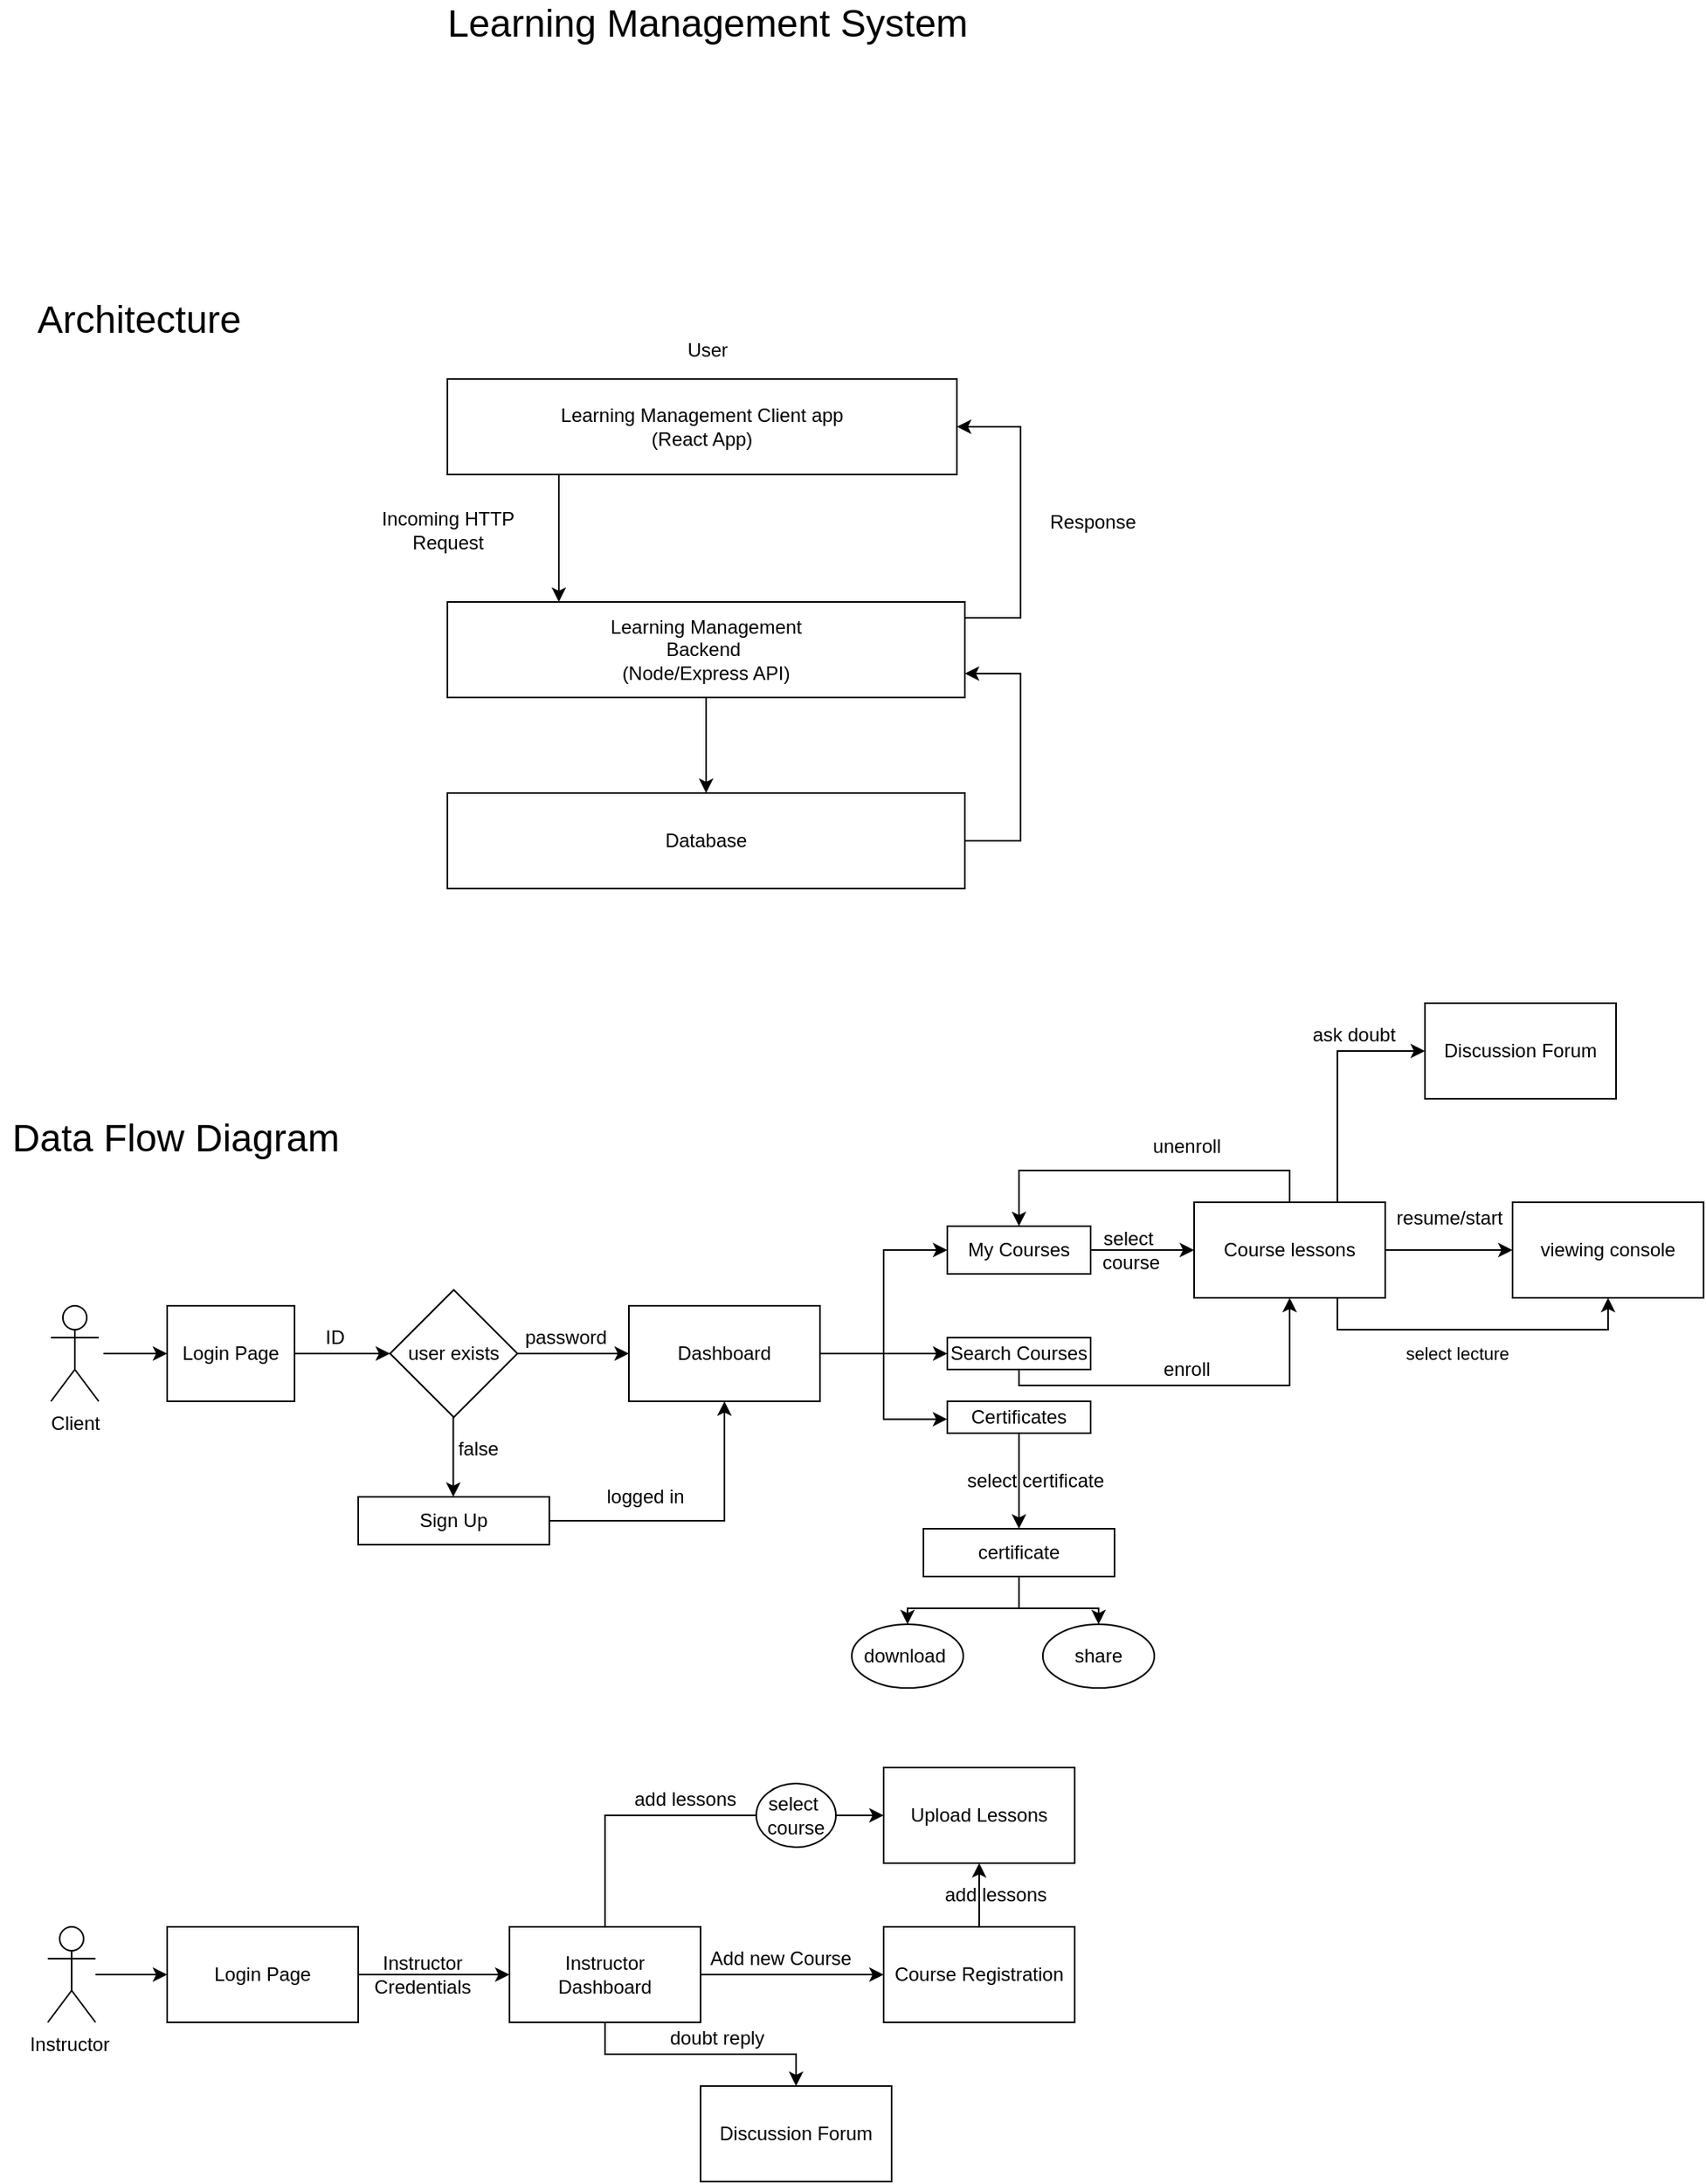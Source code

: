 <mxfile version="16.4.3" type="device"><diagram id="V7QzvGAmk11ytGRVW4oJ" name="Page-1"><mxGraphModel dx="2030" dy="1817" grid="0" gridSize="10" guides="1" tooltips="1" connect="1" arrows="1" fold="1" page="1" pageScale="1" pageWidth="827" pageHeight="1169" math="0" shadow="0"><root><mxCell id="0"/><mxCell id="1" parent="0"/><mxCell id="MlOVM2AsqrFM7jEUtzaR-10" value="Client" style="shape=umlActor;verticalLabelPosition=bottom;verticalAlign=top;html=1;outlineConnect=0;" parent="1" vertex="1"><mxGeometry x="-413" y="-95" width="30" height="60" as="geometry"/></mxCell><mxCell id="MlOVM2AsqrFM7jEUtzaR-13" value="" style="endArrow=classic;html=1;rounded=0;entryX=0;entryY=0.5;entryDx=0;entryDy=0;" parent="1" edge="1"><mxGeometry width="50" height="50" relative="1" as="geometry"><mxPoint x="-380" y="-65" as="sourcePoint"/><mxPoint x="-340" y="-65" as="targetPoint"/></mxGeometry></mxCell><mxCell id="MlOVM2AsqrFM7jEUtzaR-24" value="" style="edgeStyle=orthogonalEdgeStyle;rounded=0;orthogonalLoop=1;jettySize=auto;html=1;" parent="1" source="MlOVM2AsqrFM7jEUtzaR-15" target="MlOVM2AsqrFM7jEUtzaR-23" edge="1"><mxGeometry relative="1" as="geometry"/></mxCell><mxCell id="MlOVM2AsqrFM7jEUtzaR-15" value="Login Page" style="rounded=0;whiteSpace=wrap;html=1;" parent="1" vertex="1"><mxGeometry x="-340" y="-95" width="80" height="60" as="geometry"/></mxCell><mxCell id="MlOVM2AsqrFM7jEUtzaR-19" value="" style="endArrow=classic;html=1;rounded=0;exitX=0.5;exitY=1;exitDx=0;exitDy=0;" parent="1" edge="1"><mxGeometry width="50" height="50" relative="1" as="geometry"><mxPoint x="-160.3" y="-25" as="sourcePoint"/><mxPoint x="-160.3" y="25" as="targetPoint"/></mxGeometry></mxCell><mxCell id="MlOVM2AsqrFM7jEUtzaR-28" value="" style="edgeStyle=orthogonalEdgeStyle;rounded=0;orthogonalLoop=1;jettySize=auto;html=1;" parent="1" source="MlOVM2AsqrFM7jEUtzaR-23" target="MlOVM2AsqrFM7jEUtzaR-27" edge="1"><mxGeometry relative="1" as="geometry"/></mxCell><mxCell id="MlOVM2AsqrFM7jEUtzaR-23" value="user exists" style="rhombus;whiteSpace=wrap;html=1;" parent="1" vertex="1"><mxGeometry x="-200" y="-105" width="80" height="80" as="geometry"/></mxCell><mxCell id="MlOVM2AsqrFM7jEUtzaR-26" value="ID" style="text;html=1;align=center;verticalAlign=middle;resizable=0;points=[];autosize=1;strokeColor=none;fillColor=none;" parent="1" vertex="1"><mxGeometry x="-250" y="-85" width="30" height="20" as="geometry"/></mxCell><mxCell id="MlOVM2AsqrFM7jEUtzaR-40" value="" style="edgeStyle=orthogonalEdgeStyle;rounded=0;orthogonalLoop=1;jettySize=auto;html=1;" parent="1" source="MlOVM2AsqrFM7jEUtzaR-27" target="MlOVM2AsqrFM7jEUtzaR-38" edge="1"><mxGeometry relative="1" as="geometry"/></mxCell><mxCell id="MlOVM2AsqrFM7jEUtzaR-86" value="" style="edgeStyle=orthogonalEdgeStyle;rounded=0;orthogonalLoop=1;jettySize=auto;html=1;entryX=0;entryY=0.5;entryDx=0;entryDy=0;" parent="1" source="MlOVM2AsqrFM7jEUtzaR-27" target="MlOVM2AsqrFM7jEUtzaR-82" edge="1"><mxGeometry relative="1" as="geometry"><mxPoint x="10" y="-175" as="targetPoint"/><Array as="points"><mxPoint x="110" y="-65"/><mxPoint x="110" y="-130"/></Array></mxGeometry></mxCell><mxCell id="MlOVM2AsqrFM7jEUtzaR-27" value="Dashboard" style="whiteSpace=wrap;html=1;" parent="1" vertex="1"><mxGeometry x="-50" y="-95" width="120" height="60" as="geometry"/></mxCell><mxCell id="MlOVM2AsqrFM7jEUtzaR-29" value="password" style="text;html=1;align=center;verticalAlign=middle;resizable=0;points=[];autosize=1;strokeColor=none;fillColor=none;" parent="1" vertex="1"><mxGeometry x="-125" y="-85" width="70" height="20" as="geometry"/></mxCell><mxCell id="MlOVM2AsqrFM7jEUtzaR-30" value="false" style="text;html=1;align=center;verticalAlign=middle;resizable=0;points=[];autosize=1;strokeColor=none;fillColor=none;" parent="1" vertex="1"><mxGeometry x="-165" y="-15" width="40" height="20" as="geometry"/></mxCell><mxCell id="MlOVM2AsqrFM7jEUtzaR-34" value="" style="edgeStyle=orthogonalEdgeStyle;rounded=0;orthogonalLoop=1;jettySize=auto;html=1;entryX=0.5;entryY=1;entryDx=0;entryDy=0;" parent="1" source="MlOVM2AsqrFM7jEUtzaR-32" target="MlOVM2AsqrFM7jEUtzaR-27" edge="1"><mxGeometry relative="1" as="geometry"><mxPoint x="-160" y="135" as="targetPoint"/></mxGeometry></mxCell><mxCell id="MlOVM2AsqrFM7jEUtzaR-32" value="Sign Up" style="whiteSpace=wrap;html=1;" parent="1" vertex="1"><mxGeometry x="-220" y="25" width="120" height="30" as="geometry"/></mxCell><mxCell id="MlOVM2AsqrFM7jEUtzaR-35" value="logged in" style="text;html=1;align=center;verticalAlign=middle;resizable=0;points=[];autosize=1;strokeColor=none;fillColor=none;" parent="1" vertex="1"><mxGeometry x="-70" y="15" width="60" height="20" as="geometry"/></mxCell><mxCell id="MlOVM2AsqrFM7jEUtzaR-119" value="" style="edgeStyle=orthogonalEdgeStyle;rounded=0;orthogonalLoop=1;jettySize=auto;html=1;entryX=0.5;entryY=1;entryDx=0;entryDy=0;exitX=1;exitY=0.5;exitDx=0;exitDy=0;" parent="1" source="MlOVM2AsqrFM7jEUtzaR-38" target="MlOVM2AsqrFM7jEUtzaR-87" edge="1"><mxGeometry relative="1" as="geometry"><mxPoint x="380" y="-5" as="targetPoint"/><Array as="points"><mxPoint x="195" y="-65"/><mxPoint x="195" y="-45"/><mxPoint x="365" y="-45"/></Array></mxGeometry></mxCell><mxCell id="MlOVM2AsqrFM7jEUtzaR-38" value="Search Courses" style="whiteSpace=wrap;html=1;" parent="1" vertex="1"><mxGeometry x="150" y="-75" width="90" height="20" as="geometry"/></mxCell><mxCell id="MlOVM2AsqrFM7jEUtzaR-107" value="" style="edgeStyle=orthogonalEdgeStyle;rounded=0;orthogonalLoop=1;jettySize=auto;html=1;" parent="1" source="MlOVM2AsqrFM7jEUtzaR-41" target="MlOVM2AsqrFM7jEUtzaR-106" edge="1"><mxGeometry relative="1" as="geometry"/></mxCell><mxCell id="MlOVM2AsqrFM7jEUtzaR-41" value="Certificates" style="whiteSpace=wrap;html=1;" parent="1" vertex="1"><mxGeometry x="150" y="-35" width="90" height="20" as="geometry"/></mxCell><mxCell id="MlOVM2AsqrFM7jEUtzaR-42" value="" style="edgeStyle=orthogonalEdgeStyle;rounded=0;orthogonalLoop=1;jettySize=auto;html=1;exitX=1;exitY=0.5;exitDx=0;exitDy=0;entryX=-0.001;entryY=0.56;entryDx=0;entryDy=0;entryPerimeter=0;" parent="1" source="MlOVM2AsqrFM7jEUtzaR-27" target="MlOVM2AsqrFM7jEUtzaR-41" edge="1"><mxGeometry relative="1" as="geometry"><mxPoint x="80" y="-55" as="sourcePoint"/><mxPoint x="160" y="-55" as="targetPoint"/><Array as="points"><mxPoint x="110" y="-65"/><mxPoint x="110" y="-24"/></Array></mxGeometry></mxCell><mxCell id="MlOVM2AsqrFM7jEUtzaR-88" value="" style="edgeStyle=orthogonalEdgeStyle;rounded=0;orthogonalLoop=1;jettySize=auto;html=1;" parent="1" source="MlOVM2AsqrFM7jEUtzaR-82" target="MlOVM2AsqrFM7jEUtzaR-87" edge="1"><mxGeometry relative="1" as="geometry"/></mxCell><mxCell id="MlOVM2AsqrFM7jEUtzaR-82" value="My Courses" style="rounded=0;whiteSpace=wrap;html=1;" parent="1" vertex="1"><mxGeometry x="150" y="-145" width="90" height="30" as="geometry"/></mxCell><mxCell id="MlOVM2AsqrFM7jEUtzaR-94" value="" style="edgeStyle=orthogonalEdgeStyle;rounded=0;orthogonalLoop=1;jettySize=auto;html=1;entryX=0.5;entryY=0;entryDx=0;entryDy=0;exitX=0.5;exitY=0;exitDx=0;exitDy=0;" parent="1" source="MlOVM2AsqrFM7jEUtzaR-87" target="MlOVM2AsqrFM7jEUtzaR-82" edge="1"><mxGeometry relative="1" as="geometry"><mxPoint x="365" y="-175" as="sourcePoint"/><mxPoint x="505" y="-130" as="targetPoint"/></mxGeometry></mxCell><mxCell id="MlOVM2AsqrFM7jEUtzaR-97" value="" style="edgeStyle=orthogonalEdgeStyle;rounded=0;orthogonalLoop=1;jettySize=auto;html=1;" parent="1" source="MlOVM2AsqrFM7jEUtzaR-87" target="MlOVM2AsqrFM7jEUtzaR-96" edge="1"><mxGeometry relative="1" as="geometry"/></mxCell><mxCell id="MlOVM2AsqrFM7jEUtzaR-101" value="" style="edgeStyle=orthogonalEdgeStyle;rounded=0;orthogonalLoop=1;jettySize=auto;html=1;entryX=0.5;entryY=1;entryDx=0;entryDy=0;exitX=0.75;exitY=1;exitDx=0;exitDy=0;" parent="1" source="MlOVM2AsqrFM7jEUtzaR-87" target="MlOVM2AsqrFM7jEUtzaR-96" edge="1"><mxGeometry relative="1" as="geometry"><mxPoint x="365" y="-20" as="targetPoint"/></mxGeometry></mxCell><mxCell id="MlOVM2AsqrFM7jEUtzaR-102" value="select lecture" style="edgeLabel;html=1;align=center;verticalAlign=middle;resizable=0;points=[];" parent="MlOVM2AsqrFM7jEUtzaR-101" vertex="1" connectable="0"><mxGeometry x="-0.316" y="-1" relative="1" as="geometry"><mxPoint x="23" y="14" as="offset"/></mxGeometry></mxCell><mxCell id="MlOVM2AsqrFM7jEUtzaR-140" style="edgeStyle=orthogonalEdgeStyle;rounded=0;orthogonalLoop=1;jettySize=auto;html=1;exitX=0.75;exitY=0;exitDx=0;exitDy=0;entryX=0;entryY=0.5;entryDx=0;entryDy=0;" parent="1" source="MlOVM2AsqrFM7jEUtzaR-87" target="MlOVM2AsqrFM7jEUtzaR-141" edge="1"><mxGeometry relative="1" as="geometry"><mxPoint x="430" y="-245" as="targetPoint"/></mxGeometry></mxCell><mxCell id="MlOVM2AsqrFM7jEUtzaR-87" value="Course lessons" style="whiteSpace=wrap;html=1;rounded=0;" parent="1" vertex="1"><mxGeometry x="305" y="-160" width="120" height="60" as="geometry"/></mxCell><mxCell id="MlOVM2AsqrFM7jEUtzaR-89" value="select&amp;nbsp;&lt;br&gt;course" style="text;html=1;align=center;verticalAlign=middle;resizable=0;points=[];autosize=1;strokeColor=none;fillColor=none;" parent="1" vertex="1"><mxGeometry x="240" y="-145" width="50" height="30" as="geometry"/></mxCell><mxCell id="MlOVM2AsqrFM7jEUtzaR-95" value="unenroll" style="text;html=1;align=center;verticalAlign=middle;resizable=0;points=[];autosize=1;strokeColor=none;fillColor=none;" parent="1" vertex="1"><mxGeometry x="270" y="-205" width="60" height="20" as="geometry"/></mxCell><mxCell id="MlOVM2AsqrFM7jEUtzaR-96" value="viewing console" style="whiteSpace=wrap;html=1;rounded=0;" parent="1" vertex="1"><mxGeometry x="505" y="-160" width="120" height="60" as="geometry"/></mxCell><mxCell id="MlOVM2AsqrFM7jEUtzaR-99" value="resume/start" style="text;html=1;align=center;verticalAlign=middle;resizable=0;points=[];autosize=1;strokeColor=none;fillColor=none;" parent="1" vertex="1"><mxGeometry x="425" y="-160" width="80" height="20" as="geometry"/></mxCell><mxCell id="MlOVM2AsqrFM7jEUtzaR-116" value="" style="edgeStyle=orthogonalEdgeStyle;rounded=0;orthogonalLoop=1;jettySize=auto;html=1;entryX=0.5;entryY=0;entryDx=0;entryDy=0;" parent="1" source="MlOVM2AsqrFM7jEUtzaR-106" target="MlOVM2AsqrFM7jEUtzaR-111" edge="1"><mxGeometry relative="1" as="geometry"/></mxCell><mxCell id="MlOVM2AsqrFM7jEUtzaR-106" value="certificate" style="whiteSpace=wrap;html=1;" parent="1" vertex="1"><mxGeometry x="135" y="45" width="120" height="30" as="geometry"/></mxCell><mxCell id="MlOVM2AsqrFM7jEUtzaR-108" value="select certificate" style="text;html=1;align=center;verticalAlign=middle;resizable=0;points=[];autosize=1;strokeColor=none;fillColor=none;" parent="1" vertex="1"><mxGeometry x="155" y="5" width="100" height="20" as="geometry"/></mxCell><mxCell id="MlOVM2AsqrFM7jEUtzaR-111" value="download&amp;nbsp;" style="ellipse;whiteSpace=wrap;html=1;" parent="1" vertex="1"><mxGeometry x="90" y="105" width="70" height="40" as="geometry"/></mxCell><mxCell id="MlOVM2AsqrFM7jEUtzaR-112" value="share" style="ellipse;whiteSpace=wrap;html=1;" parent="1" vertex="1"><mxGeometry x="210" y="105" width="70" height="40" as="geometry"/></mxCell><mxCell id="MlOVM2AsqrFM7jEUtzaR-117" value="" style="edgeStyle=orthogonalEdgeStyle;rounded=0;orthogonalLoop=1;jettySize=auto;html=1;entryX=0.5;entryY=0;entryDx=0;entryDy=0;" parent="1" target="MlOVM2AsqrFM7jEUtzaR-112" edge="1"><mxGeometry relative="1" as="geometry"><mxPoint x="190" y="95" as="sourcePoint"/><mxPoint x="135" y="115" as="targetPoint"/><Array as="points"><mxPoint x="245" y="95"/></Array></mxGeometry></mxCell><mxCell id="MlOVM2AsqrFM7jEUtzaR-121" value="enroll" style="text;html=1;align=center;verticalAlign=middle;resizable=0;points=[];autosize=1;strokeColor=none;fillColor=none;" parent="1" vertex="1"><mxGeometry x="280" y="-65" width="40" height="20" as="geometry"/></mxCell><mxCell id="MlOVM2AsqrFM7jEUtzaR-127" value="" style="edgeStyle=orthogonalEdgeStyle;rounded=0;orthogonalLoop=1;jettySize=auto;html=1;" parent="1" source="MlOVM2AsqrFM7jEUtzaR-125" target="MlOVM2AsqrFM7jEUtzaR-126" edge="1"><mxGeometry relative="1" as="geometry"/></mxCell><mxCell id="MlOVM2AsqrFM7jEUtzaR-125" value="Instructor&amp;nbsp;" style="shape=umlActor;verticalLabelPosition=bottom;verticalAlign=top;html=1;outlineConnect=0;" parent="1" vertex="1"><mxGeometry x="-415" y="295" width="30" height="60" as="geometry"/></mxCell><mxCell id="MlOVM2AsqrFM7jEUtzaR-129" value="" style="edgeStyle=orthogonalEdgeStyle;rounded=0;orthogonalLoop=1;jettySize=auto;html=1;" parent="1" source="MlOVM2AsqrFM7jEUtzaR-126" target="MlOVM2AsqrFM7jEUtzaR-128" edge="1"><mxGeometry relative="1" as="geometry"/></mxCell><mxCell id="MlOVM2AsqrFM7jEUtzaR-126" value="Login Page" style="rounded=0;whiteSpace=wrap;html=1;" parent="1" vertex="1"><mxGeometry x="-340" y="295" width="120" height="60" as="geometry"/></mxCell><mxCell id="MlOVM2AsqrFM7jEUtzaR-132" value="" style="edgeStyle=orthogonalEdgeStyle;rounded=0;orthogonalLoop=1;jettySize=auto;html=1;" parent="1" source="MlOVM2AsqrFM7jEUtzaR-128" target="MlOVM2AsqrFM7jEUtzaR-131" edge="1"><mxGeometry relative="1" as="geometry"/></mxCell><mxCell id="MlOVM2AsqrFM7jEUtzaR-139" value="" style="edgeStyle=orthogonalEdgeStyle;rounded=0;orthogonalLoop=1;jettySize=auto;html=1;exitX=0.5;exitY=1;exitDx=0;exitDy=0;startArrow=none;" parent="1" source="MlOVM2AsqrFM7jEUtzaR-142" target="MlOVM2AsqrFM7jEUtzaR-138" edge="1"><mxGeometry relative="1" as="geometry"><Array as="points"><mxPoint x="50" y="375"/><mxPoint x="50" y="375"/></Array></mxGeometry></mxCell><mxCell id="MlOVM2AsqrFM7jEUtzaR-151" value="" style="edgeStyle=orthogonalEdgeStyle;rounded=0;orthogonalLoop=1;jettySize=auto;html=1;entryX=0;entryY=0.5;entryDx=0;entryDy=0;exitX=1;exitY=0.5;exitDx=0;exitDy=0;startArrow=none;" parent="1" source="MlOVM2AsqrFM7jEUtzaR-155" target="MlOVM2AsqrFM7jEUtzaR-147" edge="1"><mxGeometry relative="1" as="geometry"><mxPoint x="-65" y="215" as="targetPoint"/></mxGeometry></mxCell><mxCell id="MlOVM2AsqrFM7jEUtzaR-128" value="Instructor&lt;br&gt;Dashboard" style="rounded=0;whiteSpace=wrap;html=1;" parent="1" vertex="1"><mxGeometry x="-125" y="295" width="120" height="60" as="geometry"/></mxCell><mxCell id="MlOVM2AsqrFM7jEUtzaR-130" value="Instructor&lt;br&gt;Credentials" style="text;html=1;align=center;verticalAlign=middle;resizable=0;points=[];autosize=1;strokeColor=none;fillColor=none;" parent="1" vertex="1"><mxGeometry x="-220" y="310" width="80" height="30" as="geometry"/></mxCell><mxCell id="MlOVM2AsqrFM7jEUtzaR-148" value="" style="edgeStyle=orthogonalEdgeStyle;rounded=0;orthogonalLoop=1;jettySize=auto;html=1;" parent="1" source="MlOVM2AsqrFM7jEUtzaR-131" target="MlOVM2AsqrFM7jEUtzaR-147" edge="1"><mxGeometry relative="1" as="geometry"/></mxCell><mxCell id="MlOVM2AsqrFM7jEUtzaR-131" value="Course Registration" style="rounded=0;whiteSpace=wrap;html=1;" parent="1" vertex="1"><mxGeometry x="110" y="295" width="120" height="60" as="geometry"/></mxCell><mxCell id="MlOVM2AsqrFM7jEUtzaR-135" value="&lt;span&gt;Add new Course&lt;/span&gt;" style="text;html=1;align=center;verticalAlign=middle;resizable=0;points=[];autosize=1;strokeColor=none;fillColor=none;" parent="1" vertex="1"><mxGeometry x="-5" y="305" width="100" height="20" as="geometry"/></mxCell><mxCell id="MlOVM2AsqrFM7jEUtzaR-138" value="Discussion Forum" style="whiteSpace=wrap;html=1;rounded=0;" parent="1" vertex="1"><mxGeometry x="-5" y="395" width="120" height="60" as="geometry"/></mxCell><mxCell id="MlOVM2AsqrFM7jEUtzaR-141" value="Discussion Forum" style="rounded=0;whiteSpace=wrap;html=1;" parent="1" vertex="1"><mxGeometry x="450" y="-285" width="120" height="60" as="geometry"/></mxCell><mxCell id="MlOVM2AsqrFM7jEUtzaR-142" value="doubt reply" style="text;html=1;align=center;verticalAlign=middle;resizable=0;points=[];autosize=1;strokeColor=none;fillColor=none;" parent="1" vertex="1"><mxGeometry x="-30" y="355" width="70" height="20" as="geometry"/></mxCell><mxCell id="MlOVM2AsqrFM7jEUtzaR-143" value="" style="edgeStyle=orthogonalEdgeStyle;rounded=0;orthogonalLoop=1;jettySize=auto;html=1;exitX=0.5;exitY=1;exitDx=0;exitDy=0;endArrow=none;" parent="1" source="MlOVM2AsqrFM7jEUtzaR-128" target="MlOVM2AsqrFM7jEUtzaR-142" edge="1"><mxGeometry relative="1" as="geometry"><mxPoint x="-65" y="355" as="sourcePoint"/><mxPoint x="55" y="395" as="targetPoint"/></mxGeometry></mxCell><mxCell id="MlOVM2AsqrFM7jEUtzaR-144" value="ask doubt" style="text;html=1;align=center;verticalAlign=middle;resizable=0;points=[];autosize=1;strokeColor=none;fillColor=none;" parent="1" vertex="1"><mxGeometry x="370" y="-275" width="70" height="20" as="geometry"/></mxCell><mxCell id="MlOVM2AsqrFM7jEUtzaR-147" value="Upload Lessons" style="rounded=0;whiteSpace=wrap;html=1;" parent="1" vertex="1"><mxGeometry x="110" y="195" width="120" height="60" as="geometry"/></mxCell><mxCell id="MlOVM2AsqrFM7jEUtzaR-149" value="add lessons" style="text;html=1;align=center;verticalAlign=middle;resizable=0;points=[];autosize=1;strokeColor=none;fillColor=none;" parent="1" vertex="1"><mxGeometry x="140" y="265" width="80" height="20" as="geometry"/></mxCell><mxCell id="MlOVM2AsqrFM7jEUtzaR-154" value="add lessons" style="text;html=1;align=center;verticalAlign=middle;resizable=0;points=[];autosize=1;strokeColor=none;fillColor=none;" parent="1" vertex="1"><mxGeometry x="-55" y="205" width="80" height="20" as="geometry"/></mxCell><mxCell id="MlOVM2AsqrFM7jEUtzaR-155" value="select&amp;nbsp;&lt;br&gt;course" style="ellipse;whiteSpace=wrap;html=1;" parent="1" vertex="1"><mxGeometry x="30" y="205" width="50" height="40" as="geometry"/></mxCell><mxCell id="MlOVM2AsqrFM7jEUtzaR-156" value="" style="edgeStyle=orthogonalEdgeStyle;rounded=0;orthogonalLoop=1;jettySize=auto;html=1;entryX=0;entryY=0.5;entryDx=0;entryDy=0;exitX=0.5;exitY=0;exitDx=0;exitDy=0;endArrow=none;" parent="1" source="MlOVM2AsqrFM7jEUtzaR-128" target="MlOVM2AsqrFM7jEUtzaR-155" edge="1"><mxGeometry relative="1" as="geometry"><mxPoint x="-65" y="295" as="sourcePoint"/><mxPoint x="110" y="185" as="targetPoint"/><Array as="points"><mxPoint x="-65" y="225"/></Array></mxGeometry></mxCell><mxCell id="JWrqNkmVYWVEBWcN6OPi-1" value="" style="edgeStyle=orthogonalEdgeStyle;rounded=0;orthogonalLoop=1;jettySize=auto;html=1;" edge="1" parent="1" source="JWrqNkmVYWVEBWcN6OPi-2" target="JWrqNkmVYWVEBWcN6OPi-5"><mxGeometry relative="1" as="geometry"><Array as="points"><mxPoint x="-94" y="-577"/><mxPoint x="-94" y="-577"/></Array></mxGeometry></mxCell><mxCell id="JWrqNkmVYWVEBWcN6OPi-2" value="&lt;div&gt;Learning Management Client app&lt;/div&gt;&lt;div&gt;(React App)&lt;br&gt;&lt;/div&gt;" style="rounded=0;whiteSpace=wrap;html=1;" vertex="1" parent="1"><mxGeometry x="-164" y="-677" width="320" height="60" as="geometry"/></mxCell><mxCell id="JWrqNkmVYWVEBWcN6OPi-3" value="" style="edgeStyle=orthogonalEdgeStyle;rounded=0;orthogonalLoop=1;jettySize=auto;html=1;" edge="1" parent="1" source="JWrqNkmVYWVEBWcN6OPi-5" target="JWrqNkmVYWVEBWcN6OPi-7"><mxGeometry relative="1" as="geometry"/></mxCell><mxCell id="JWrqNkmVYWVEBWcN6OPi-4" value="" style="edgeStyle=orthogonalEdgeStyle;rounded=0;orthogonalLoop=1;jettySize=auto;html=1;" edge="1" parent="1" source="JWrqNkmVYWVEBWcN6OPi-5" target="JWrqNkmVYWVEBWcN6OPi-2"><mxGeometry relative="1" as="geometry"><Array as="points"><mxPoint x="196" y="-527"/><mxPoint x="196" y="-647"/></Array></mxGeometry></mxCell><mxCell id="JWrqNkmVYWVEBWcN6OPi-5" value="&lt;div&gt;Learning Management&lt;br&gt;&lt;/div&gt;&lt;div&gt;Backend&amp;nbsp;&lt;/div&gt;&lt;div&gt;(Node/Express API)&lt;br&gt;&lt;/div&gt;" style="rounded=0;whiteSpace=wrap;html=1;" vertex="1" parent="1"><mxGeometry x="-164" y="-537" width="325" height="60" as="geometry"/></mxCell><mxCell id="JWrqNkmVYWVEBWcN6OPi-6" style="edgeStyle=orthogonalEdgeStyle;rounded=0;orthogonalLoop=1;jettySize=auto;html=1;entryX=1;entryY=0.75;entryDx=0;entryDy=0;" edge="1" parent="1" source="JWrqNkmVYWVEBWcN6OPi-7" target="JWrqNkmVYWVEBWcN6OPi-5"><mxGeometry relative="1" as="geometry"><Array as="points"><mxPoint x="196" y="-387"/><mxPoint x="196" y="-492"/></Array></mxGeometry></mxCell><mxCell id="JWrqNkmVYWVEBWcN6OPi-7" value="Database" style="rounded=0;whiteSpace=wrap;html=1;" vertex="1" parent="1"><mxGeometry x="-164" y="-417" width="325" height="60" as="geometry"/></mxCell><mxCell id="JWrqNkmVYWVEBWcN6OPi-8" value="&lt;div&gt;Incoming HTTP &lt;br&gt;&lt;/div&gt;&lt;div&gt;Request&lt;/div&gt;" style="text;html=1;align=center;verticalAlign=middle;resizable=0;points=[];autosize=1;strokeColor=none;fillColor=none;" vertex="1" parent="1"><mxGeometry x="-214" y="-597" width="100" height="30" as="geometry"/></mxCell><mxCell id="JWrqNkmVYWVEBWcN6OPi-9" value="Response" style="text;html=1;align=center;verticalAlign=middle;resizable=0;points=[];autosize=1;strokeColor=none;fillColor=none;" vertex="1" parent="1"><mxGeometry x="206" y="-597" width="70" height="20" as="geometry"/></mxCell><mxCell id="JWrqNkmVYWVEBWcN6OPi-10" value="&lt;font&gt;&lt;font style=&quot;font-size: 24px&quot;&gt;Learning Management System&lt;/font&gt;&lt;br&gt;&lt;/font&gt;" style="text;html=1;align=center;verticalAlign=middle;resizable=0;points=[];autosize=1;strokeColor=none;fillColor=none;" vertex="1" parent="1"><mxGeometry x="-171.5" y="-910" width="340" height="20" as="geometry"/></mxCell><mxCell id="JWrqNkmVYWVEBWcN6OPi-11" value="&lt;div&gt;User&lt;/div&gt;" style="text;html=1;align=center;verticalAlign=middle;resizable=0;points=[];autosize=1;strokeColor=none;fillColor=none;" vertex="1" parent="1"><mxGeometry x="-20" y="-704" width="37" height="18" as="geometry"/></mxCell><mxCell id="JWrqNkmVYWVEBWcN6OPi-12" value="&lt;font style=&quot;font-size: 24px&quot;&gt;Architecture&lt;/font&gt;" style="text;html=1;align=center;verticalAlign=middle;resizable=0;points=[];autosize=1;strokeColor=none;fillColor=none;" vertex="1" parent="1"><mxGeometry x="-428" y="-724" width="140" height="20" as="geometry"/></mxCell><mxCell id="JWrqNkmVYWVEBWcN6OPi-13" value="&lt;font style=&quot;font-size: 24px&quot;&gt;Data Flow Diagram&lt;/font&gt;" style="text;html=1;align=center;verticalAlign=middle;resizable=0;points=[];autosize=1;strokeColor=none;fillColor=none;fontSize=18;" vertex="1" parent="1"><mxGeometry x="-445" y="-215" width="220" height="30" as="geometry"/></mxCell></root></mxGraphModel></diagram></mxfile>